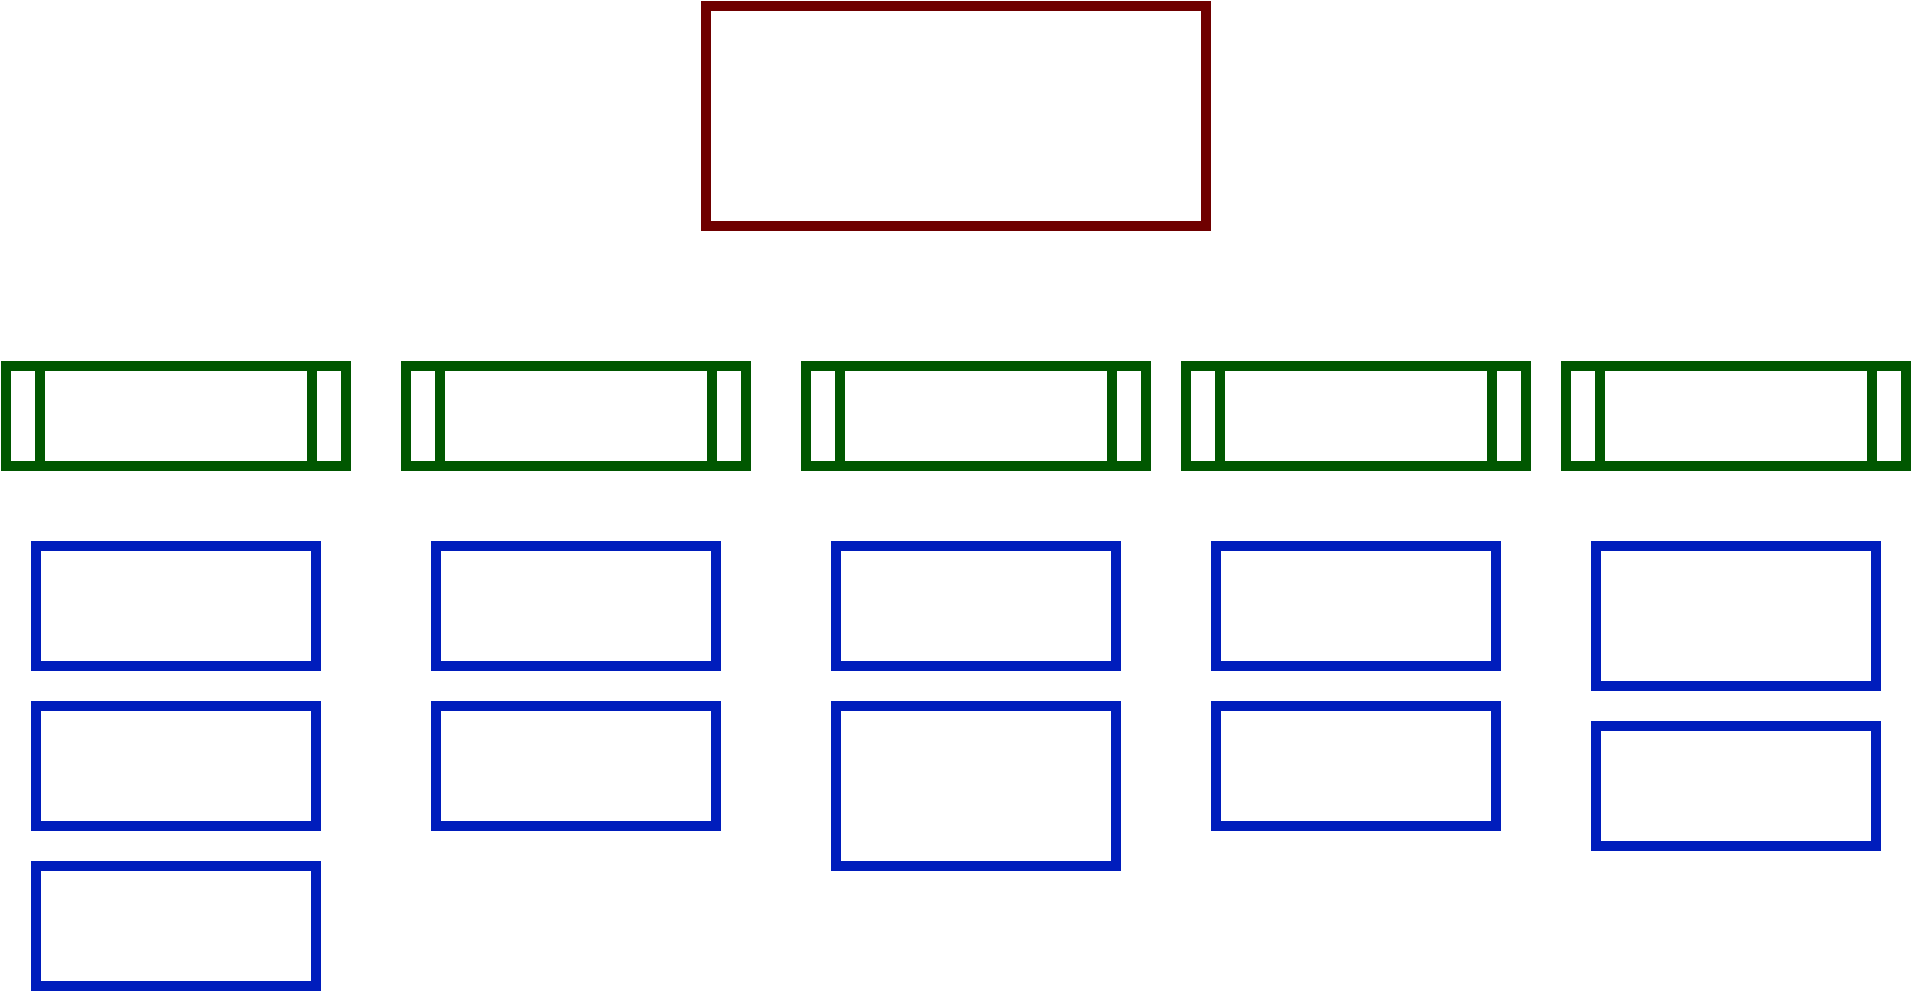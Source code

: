 <mxfile>
    <diagram id="uHz4Q8-J_jif9KX5Zpy9" name="Page-1">
        <mxGraphModel dx="1569" dy="662" grid="1" gridSize="10" guides="1" tooltips="1" connect="1" arrows="1" fold="1" page="0" pageScale="1" pageWidth="850" pageHeight="1100" math="0" shadow="0">
            <root>
                <mxCell id="0"/>
                <mxCell id="1" parent="0"/>
                <mxCell id="2" value="Développement d'outils logiciels de test pour calculateurs de direction assistée" style="rounded=0;whiteSpace=wrap;html=1;spacing=16;fillColor=none;strokeColor=#6F0000;fontColor=#ffffff;strokeWidth=5;" parent="1" vertex="1">
                    <mxGeometry x="240" y="260" width="250" height="110" as="geometry"/>
                </mxCell>
                <mxCell id="3" value="1. Etudes" style="shape=process;whiteSpace=wrap;html=1;backgroundOutline=1;fillColor=none;fontColor=#ffffff;strokeColor=#005700;strokeWidth=5;" parent="1" vertex="1">
                    <mxGeometry x="-110" y="440" width="170" height="50" as="geometry"/>
                </mxCell>
                <mxCell id="4" value="2. Développement" style="shape=process;whiteSpace=wrap;html=1;backgroundOutline=1;fillColor=none;fontColor=#ffffff;strokeColor=#005700;strokeWidth=5;" parent="1" vertex="1">
                    <mxGeometry x="90" y="440" width="170" height="50" as="geometry"/>
                </mxCell>
                <mxCell id="5" value="3. Tests" style="shape=process;whiteSpace=wrap;html=1;backgroundOutline=1;fillColor=none;fontColor=#ffffff;strokeColor=#005700;strokeWidth=5;" parent="1" vertex="1">
                    <mxGeometry x="290" y="440" width="170" height="50" as="geometry"/>
                </mxCell>
                <mxCell id="6" value="4. Documentation" style="shape=process;whiteSpace=wrap;html=1;backgroundOutline=1;fillColor=none;fontColor=#ffffff;strokeColor=#005700;strokeWidth=5;" parent="1" vertex="1">
                    <mxGeometry x="480" y="440" width="170" height="50" as="geometry"/>
                </mxCell>
                <mxCell id="7" value="5. Gestion de projet" style="shape=process;whiteSpace=wrap;html=1;backgroundOutline=1;fillColor=none;strokeColor=#005700;fontColor=#ffffff;strokeWidth=5;" parent="1" vertex="1">
                    <mxGeometry x="670" y="440" width="170" height="50" as="geometry"/>
                </mxCell>
                <mxCell id="8" value="1.2 Analyse du besoin" style="rounded=0;whiteSpace=wrap;html=1;fillColor=none;fontColor=#ffffff;strokeColor=#001DBC;strokeWidth=5;" parent="1" vertex="1">
                    <mxGeometry x="-95" y="610" width="140" height="60" as="geometry"/>
                </mxCell>
                <mxCell id="9" value="1.1 Etat de l'art de l'existant" style="rounded=0;whiteSpace=wrap;html=1;fillColor=none;fontColor=#ffffff;strokeColor=#001DBC;strokeWidth=5;" vertex="1" parent="1">
                    <mxGeometry x="-95" y="530" width="140" height="60" as="geometry"/>
                </mxCell>
                <mxCell id="10" value="2.1 Creation du HPM SSP" style="rounded=0;whiteSpace=wrap;html=1;fillColor=none;fontColor=#ffffff;strokeColor=#001DBC;strokeWidth=5;" vertex="1" parent="1">
                    <mxGeometry x="105" y="530" width="140" height="60" as="geometry"/>
                </mxCell>
                <mxCell id="11" value="1.3 Rassemblement des documentions necessaire" style="rounded=0;whiteSpace=wrap;html=1;fillColor=none;fontColor=#ffffff;strokeColor=#001DBC;strokeWidth=5;spacing=3;" vertex="1" parent="1">
                    <mxGeometry x="-95" y="690" width="140" height="60" as="geometry"/>
                </mxCell>
                <mxCell id="12" value="2.2 Creation du Freeze Frame Analyzer (FFA)" style="rounded=0;whiteSpace=wrap;html=1;fillColor=none;fontColor=#ffffff;strokeColor=#001DBC;strokeWidth=5;" vertex="1" parent="1">
                    <mxGeometry x="105" y="610" width="140" height="60" as="geometry"/>
                </mxCell>
                <mxCell id="13" value="3.1 Creation de séquences de tests pour HPM sur carrier board&lt;span style=&quot;color: rgba(0, 0, 0, 0); font-family: monospace; font-size: 0px; text-align: start;&quot;&gt;%3CmxGraphModel%3E%3Croot%3E%3CmxCell%20id%3D%220%22%2F%3E%3CmxCell%20id%3D%221%22%20parent%3D%220%22%2F%3E%3CmxCell%20id%3D%222%22%20value%3D%222.1%20Creation%20du%20HPM%20SSP%22%20style%3D%22rounded%3D0%3BwhiteSpace%3Dwrap%3Bhtml%3D1%3BfillColor%3Dnone%3BfontColor%3D%23ffffff%3BstrokeColor%3D%23001DBC%3BstrokeWidth%3D5%3B%22%20vertex%3D%221%22%20parent%3D%221%22%3E%3CmxGeometry%20x%3D%22105%22%20y%3D%22530%22%20width%3D%22140%22%20height%3D%2260%22%20as%3D%22geometry%22%2F%3E%3C%2FmxCell%3E%3C%2Froot%3E%3C%2FmxGraphModel%3E&lt;/span&gt;" style="rounded=0;whiteSpace=wrap;html=1;fillColor=none;fontColor=#ffffff;strokeColor=#001DBC;strokeWidth=5;" vertex="1" parent="1">
                    <mxGeometry x="305" y="530" width="140" height="60" as="geometry"/>
                </mxCell>
                <mxCell id="14" value="3.2 Diffuser le FFA et avoir le plus de retour utilisateur pour amélioration" style="rounded=0;whiteSpace=wrap;html=1;fillColor=none;fontColor=#ffffff;strokeColor=#001DBC;strokeWidth=5;spacing=6;" vertex="1" parent="1">
                    <mxGeometry x="305" y="610" width="140" height="80" as="geometry"/>
                </mxCell>
                <mxCell id="15" value="4.1 Documenter HPM pour suivi et maintien" style="rounded=0;whiteSpace=wrap;html=1;fillColor=none;fontColor=#ffffff;strokeColor=#001DBC;strokeWidth=5;" vertex="1" parent="1">
                    <mxGeometry x="495" y="530" width="140" height="60" as="geometry"/>
                </mxCell>
                <mxCell id="16" value="4.2 Former à l'utilisation et au maintien du FFA" style="rounded=0;whiteSpace=wrap;html=1;fillColor=none;fontColor=#ffffff;strokeColor=#001DBC;strokeWidth=5;" vertex="1" parent="1">
                    <mxGeometry x="495" y="610" width="140" height="60" as="geometry"/>
                </mxCell>
                <mxCell id="17" value="5.1 Mettre en place un planning et un protocole relatif au protocole AGILE" style="rounded=0;whiteSpace=wrap;html=1;fillColor=none;fontColor=#ffffff;strokeColor=#001DBC;strokeWidth=5;spacing=5;" vertex="1" parent="1">
                    <mxGeometry x="685" y="530" width="140" height="70" as="geometry"/>
                </mxCell>
                <mxCell id="18" value="5.2&amp;nbsp; Suivi et coordination des équipes" style="rounded=0;whiteSpace=wrap;html=1;fillColor=none;fontColor=#ffffff;strokeColor=#001DBC;strokeWidth=5;spacing=5;" vertex="1" parent="1">
                    <mxGeometry x="685" y="620" width="140" height="60" as="geometry"/>
                </mxCell>
            </root>
        </mxGraphModel>
    </diagram>
</mxfile>